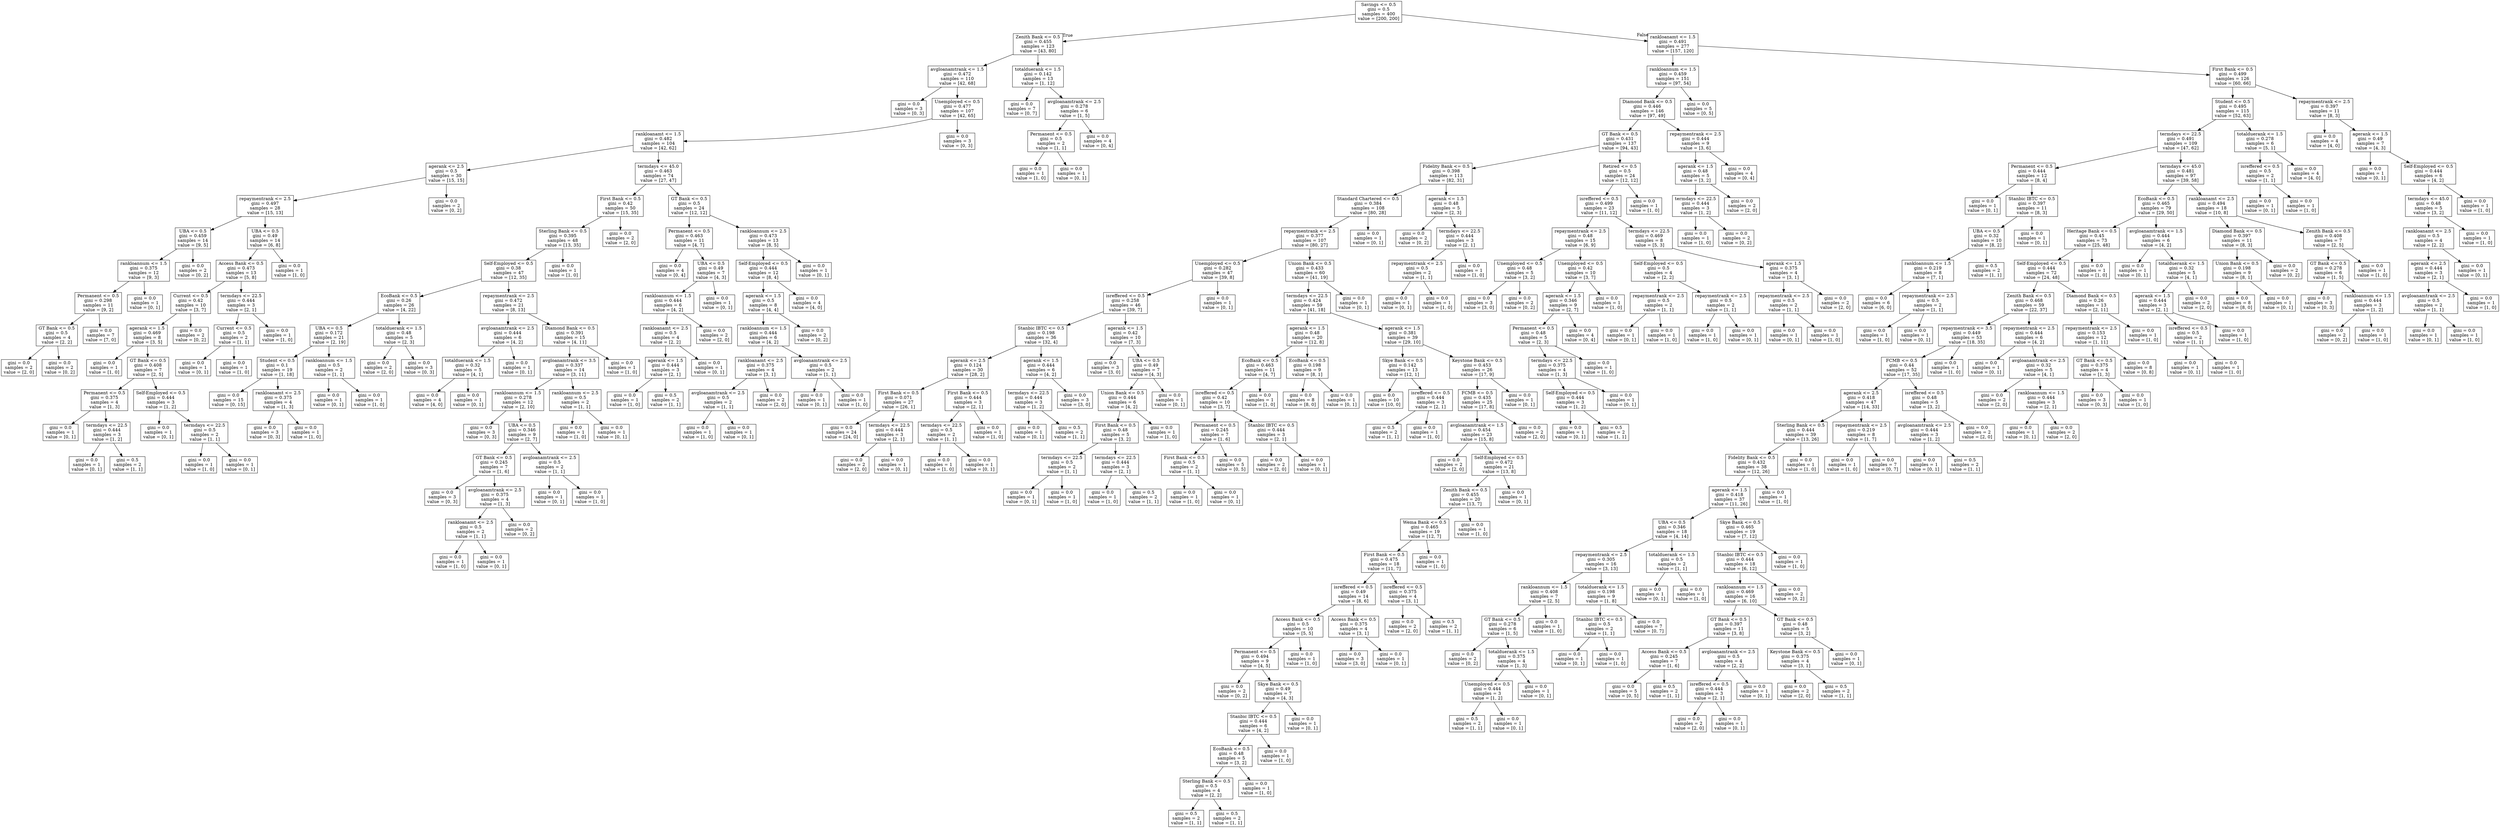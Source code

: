 digraph Tree {
node [shape=box] ;
0 [label="Savings <= 0.5\ngini = 0.5\nsamples = 400\nvalue = [200, 200]"] ;
1 [label="Zenith Bank <= 0.5\ngini = 0.455\nsamples = 123\nvalue = [43, 80]"] ;
0 -> 1 [labeldistance=2.5, labelangle=45, headlabel="True"] ;
2 [label="avgloanamtrank <= 1.5\ngini = 0.472\nsamples = 110\nvalue = [42, 68]"] ;
1 -> 2 ;
3 [label="gini = 0.0\nsamples = 3\nvalue = [0, 3]"] ;
2 -> 3 ;
4 [label="Unemployed <= 0.5\ngini = 0.477\nsamples = 107\nvalue = [42, 65]"] ;
2 -> 4 ;
5 [label="rankloanamt <= 1.5\ngini = 0.482\nsamples = 104\nvalue = [42, 62]"] ;
4 -> 5 ;
6 [label="agerank <= 2.5\ngini = 0.5\nsamples = 30\nvalue = [15, 15]"] ;
5 -> 6 ;
7 [label="repaymentrank <= 2.5\ngini = 0.497\nsamples = 28\nvalue = [15, 13]"] ;
6 -> 7 ;
8 [label="UBA <= 0.5\ngini = 0.459\nsamples = 14\nvalue = [9, 5]"] ;
7 -> 8 ;
9 [label="rankloannum <= 1.5\ngini = 0.375\nsamples = 12\nvalue = [9, 3]"] ;
8 -> 9 ;
10 [label="Permanent <= 0.5\ngini = 0.298\nsamples = 11\nvalue = [9, 2]"] ;
9 -> 10 ;
11 [label="GT Bank <= 0.5\ngini = 0.5\nsamples = 4\nvalue = [2, 2]"] ;
10 -> 11 ;
12 [label="gini = 0.0\nsamples = 2\nvalue = [2, 0]"] ;
11 -> 12 ;
13 [label="gini = 0.0\nsamples = 2\nvalue = [0, 2]"] ;
11 -> 13 ;
14 [label="gini = 0.0\nsamples = 7\nvalue = [7, 0]"] ;
10 -> 14 ;
15 [label="gini = 0.0\nsamples = 1\nvalue = [0, 1]"] ;
9 -> 15 ;
16 [label="gini = 0.0\nsamples = 2\nvalue = [0, 2]"] ;
8 -> 16 ;
17 [label="UBA <= 0.5\ngini = 0.49\nsamples = 14\nvalue = [6, 8]"] ;
7 -> 17 ;
18 [label="Access Bank <= 0.5\ngini = 0.473\nsamples = 13\nvalue = [5, 8]"] ;
17 -> 18 ;
19 [label="Current <= 0.5\ngini = 0.42\nsamples = 10\nvalue = [3, 7]"] ;
18 -> 19 ;
20 [label="agerank <= 1.5\ngini = 0.469\nsamples = 8\nvalue = [3, 5]"] ;
19 -> 20 ;
21 [label="gini = 0.0\nsamples = 1\nvalue = [1, 0]"] ;
20 -> 21 ;
22 [label="GT Bank <= 0.5\ngini = 0.408\nsamples = 7\nvalue = [2, 5]"] ;
20 -> 22 ;
23 [label="Permanent <= 0.5\ngini = 0.375\nsamples = 4\nvalue = [1, 3]"] ;
22 -> 23 ;
24 [label="gini = 0.0\nsamples = 1\nvalue = [0, 1]"] ;
23 -> 24 ;
25 [label="termdays <= 22.5\ngini = 0.444\nsamples = 3\nvalue = [1, 2]"] ;
23 -> 25 ;
26 [label="gini = 0.0\nsamples = 1\nvalue = [0, 1]"] ;
25 -> 26 ;
27 [label="gini = 0.5\nsamples = 2\nvalue = [1, 1]"] ;
25 -> 27 ;
28 [label="Self-Employed <= 0.5\ngini = 0.444\nsamples = 3\nvalue = [1, 2]"] ;
22 -> 28 ;
29 [label="gini = 0.0\nsamples = 1\nvalue = [0, 1]"] ;
28 -> 29 ;
30 [label="termdays <= 22.5\ngini = 0.5\nsamples = 2\nvalue = [1, 1]"] ;
28 -> 30 ;
31 [label="gini = 0.0\nsamples = 1\nvalue = [1, 0]"] ;
30 -> 31 ;
32 [label="gini = 0.0\nsamples = 1\nvalue = [0, 1]"] ;
30 -> 32 ;
33 [label="gini = 0.0\nsamples = 2\nvalue = [0, 2]"] ;
19 -> 33 ;
34 [label="termdays <= 22.5\ngini = 0.444\nsamples = 3\nvalue = [2, 1]"] ;
18 -> 34 ;
35 [label="Current <= 0.5\ngini = 0.5\nsamples = 2\nvalue = [1, 1]"] ;
34 -> 35 ;
36 [label="gini = 0.0\nsamples = 1\nvalue = [0, 1]"] ;
35 -> 36 ;
37 [label="gini = 0.0\nsamples = 1\nvalue = [1, 0]"] ;
35 -> 37 ;
38 [label="gini = 0.0\nsamples = 1\nvalue = [1, 0]"] ;
34 -> 38 ;
39 [label="gini = 0.0\nsamples = 1\nvalue = [1, 0]"] ;
17 -> 39 ;
40 [label="gini = 0.0\nsamples = 2\nvalue = [0, 2]"] ;
6 -> 40 ;
41 [label="termdays <= 45.0\ngini = 0.463\nsamples = 74\nvalue = [27, 47]"] ;
5 -> 41 ;
42 [label="First Bank <= 0.5\ngini = 0.42\nsamples = 50\nvalue = [15, 35]"] ;
41 -> 42 ;
43 [label="Sterling Bank <= 0.5\ngini = 0.395\nsamples = 48\nvalue = [13, 35]"] ;
42 -> 43 ;
44 [label="Self-Employed <= 0.5\ngini = 0.38\nsamples = 47\nvalue = [12, 35]"] ;
43 -> 44 ;
45 [label="EcoBank <= 0.5\ngini = 0.26\nsamples = 26\nvalue = [4, 22]"] ;
44 -> 45 ;
46 [label="UBA <= 0.5\ngini = 0.172\nsamples = 21\nvalue = [2, 19]"] ;
45 -> 46 ;
47 [label="Student <= 0.5\ngini = 0.1\nsamples = 19\nvalue = [1, 18]"] ;
46 -> 47 ;
48 [label="gini = 0.0\nsamples = 15\nvalue = [0, 15]"] ;
47 -> 48 ;
49 [label="rankloanamt <= 2.5\ngini = 0.375\nsamples = 4\nvalue = [1, 3]"] ;
47 -> 49 ;
50 [label="gini = 0.0\nsamples = 3\nvalue = [0, 3]"] ;
49 -> 50 ;
51 [label="gini = 0.0\nsamples = 1\nvalue = [1, 0]"] ;
49 -> 51 ;
52 [label="rankloannum <= 1.5\ngini = 0.5\nsamples = 2\nvalue = [1, 1]"] ;
46 -> 52 ;
53 [label="gini = 0.0\nsamples = 1\nvalue = [0, 1]"] ;
52 -> 53 ;
54 [label="gini = 0.0\nsamples = 1\nvalue = [1, 0]"] ;
52 -> 54 ;
55 [label="totalduerank <= 1.5\ngini = 0.48\nsamples = 5\nvalue = [2, 3]"] ;
45 -> 55 ;
56 [label="gini = 0.0\nsamples = 2\nvalue = [2, 0]"] ;
55 -> 56 ;
57 [label="gini = 0.0\nsamples = 3\nvalue = [0, 3]"] ;
55 -> 57 ;
58 [label="repaymentrank <= 2.5\ngini = 0.472\nsamples = 21\nvalue = [8, 13]"] ;
44 -> 58 ;
59 [label="avgloanamtrank <= 2.5\ngini = 0.444\nsamples = 6\nvalue = [4, 2]"] ;
58 -> 59 ;
60 [label="totalduerank <= 1.5\ngini = 0.32\nsamples = 5\nvalue = [4, 1]"] ;
59 -> 60 ;
61 [label="gini = 0.0\nsamples = 4\nvalue = [4, 0]"] ;
60 -> 61 ;
62 [label="gini = 0.0\nsamples = 1\nvalue = [0, 1]"] ;
60 -> 62 ;
63 [label="gini = 0.0\nsamples = 1\nvalue = [0, 1]"] ;
59 -> 63 ;
64 [label="Diamond Bank <= 0.5\ngini = 0.391\nsamples = 15\nvalue = [4, 11]"] ;
58 -> 64 ;
65 [label="avgloanamtrank <= 3.5\ngini = 0.337\nsamples = 14\nvalue = [3, 11]"] ;
64 -> 65 ;
66 [label="rankloannum <= 1.5\ngini = 0.278\nsamples = 12\nvalue = [2, 10]"] ;
65 -> 66 ;
67 [label="gini = 0.0\nsamples = 3\nvalue = [0, 3]"] ;
66 -> 67 ;
68 [label="UBA <= 0.5\ngini = 0.346\nsamples = 9\nvalue = [2, 7]"] ;
66 -> 68 ;
69 [label="GT Bank <= 0.5\ngini = 0.245\nsamples = 7\nvalue = [1, 6]"] ;
68 -> 69 ;
70 [label="gini = 0.0\nsamples = 3\nvalue = [0, 3]"] ;
69 -> 70 ;
71 [label="avgloanamtrank <= 2.5\ngini = 0.375\nsamples = 4\nvalue = [1, 3]"] ;
69 -> 71 ;
72 [label="rankloanamt <= 2.5\ngini = 0.5\nsamples = 2\nvalue = [1, 1]"] ;
71 -> 72 ;
73 [label="gini = 0.0\nsamples = 1\nvalue = [1, 0]"] ;
72 -> 73 ;
74 [label="gini = 0.0\nsamples = 1\nvalue = [0, 1]"] ;
72 -> 74 ;
75 [label="gini = 0.0\nsamples = 2\nvalue = [0, 2]"] ;
71 -> 75 ;
76 [label="avgloanamtrank <= 2.5\ngini = 0.5\nsamples = 2\nvalue = [1, 1]"] ;
68 -> 76 ;
77 [label="gini = 0.0\nsamples = 1\nvalue = [0, 1]"] ;
76 -> 77 ;
78 [label="gini = 0.0\nsamples = 1\nvalue = [1, 0]"] ;
76 -> 78 ;
79 [label="rankloannum <= 2.5\ngini = 0.5\nsamples = 2\nvalue = [1, 1]"] ;
65 -> 79 ;
80 [label="gini = 0.0\nsamples = 1\nvalue = [1, 0]"] ;
79 -> 80 ;
81 [label="gini = 0.0\nsamples = 1\nvalue = [0, 1]"] ;
79 -> 81 ;
82 [label="gini = 0.0\nsamples = 1\nvalue = [1, 0]"] ;
64 -> 82 ;
83 [label="gini = 0.0\nsamples = 1\nvalue = [1, 0]"] ;
43 -> 83 ;
84 [label="gini = 0.0\nsamples = 2\nvalue = [2, 0]"] ;
42 -> 84 ;
85 [label="GT Bank <= 0.5\ngini = 0.5\nsamples = 24\nvalue = [12, 12]"] ;
41 -> 85 ;
86 [label="Permanent <= 0.5\ngini = 0.463\nsamples = 11\nvalue = [4, 7]"] ;
85 -> 86 ;
87 [label="gini = 0.0\nsamples = 4\nvalue = [0, 4]"] ;
86 -> 87 ;
88 [label="UBA <= 0.5\ngini = 0.49\nsamples = 7\nvalue = [4, 3]"] ;
86 -> 88 ;
89 [label="rankloannum <= 1.5\ngini = 0.444\nsamples = 6\nvalue = [4, 2]"] ;
88 -> 89 ;
90 [label="rankloanamt <= 2.5\ngini = 0.5\nsamples = 4\nvalue = [2, 2]"] ;
89 -> 90 ;
91 [label="agerank <= 1.5\ngini = 0.444\nsamples = 3\nvalue = [2, 1]"] ;
90 -> 91 ;
92 [label="gini = 0.0\nsamples = 1\nvalue = [1, 0]"] ;
91 -> 92 ;
93 [label="gini = 0.5\nsamples = 2\nvalue = [1, 1]"] ;
91 -> 93 ;
94 [label="gini = 0.0\nsamples = 1\nvalue = [0, 1]"] ;
90 -> 94 ;
95 [label="gini = 0.0\nsamples = 2\nvalue = [2, 0]"] ;
89 -> 95 ;
96 [label="gini = 0.0\nsamples = 1\nvalue = [0, 1]"] ;
88 -> 96 ;
97 [label="rankloannum <= 2.5\ngini = 0.473\nsamples = 13\nvalue = [8, 5]"] ;
85 -> 97 ;
98 [label="Self-Employed <= 0.5\ngini = 0.444\nsamples = 12\nvalue = [8, 4]"] ;
97 -> 98 ;
99 [label="agerank <= 1.5\ngini = 0.5\nsamples = 8\nvalue = [4, 4]"] ;
98 -> 99 ;
100 [label="rankloannum <= 1.5\ngini = 0.444\nsamples = 6\nvalue = [4, 2]"] ;
99 -> 100 ;
101 [label="rankloanamt <= 2.5\ngini = 0.375\nsamples = 4\nvalue = [3, 1]"] ;
100 -> 101 ;
102 [label="avgloanamtrank <= 2.5\ngini = 0.5\nsamples = 2\nvalue = [1, 1]"] ;
101 -> 102 ;
103 [label="gini = 0.0\nsamples = 1\nvalue = [1, 0]"] ;
102 -> 103 ;
104 [label="gini = 0.0\nsamples = 1\nvalue = [0, 1]"] ;
102 -> 104 ;
105 [label="gini = 0.0\nsamples = 2\nvalue = [2, 0]"] ;
101 -> 105 ;
106 [label="avgloanamtrank <= 2.5\ngini = 0.5\nsamples = 2\nvalue = [1, 1]"] ;
100 -> 106 ;
107 [label="gini = 0.0\nsamples = 1\nvalue = [0, 1]"] ;
106 -> 107 ;
108 [label="gini = 0.0\nsamples = 1\nvalue = [1, 0]"] ;
106 -> 108 ;
109 [label="gini = 0.0\nsamples = 2\nvalue = [0, 2]"] ;
99 -> 109 ;
110 [label="gini = 0.0\nsamples = 4\nvalue = [4, 0]"] ;
98 -> 110 ;
111 [label="gini = 0.0\nsamples = 1\nvalue = [0, 1]"] ;
97 -> 111 ;
112 [label="gini = 0.0\nsamples = 3\nvalue = [0, 3]"] ;
4 -> 112 ;
113 [label="totalduerank <= 1.5\ngini = 0.142\nsamples = 13\nvalue = [1, 12]"] ;
1 -> 113 ;
114 [label="gini = 0.0\nsamples = 7\nvalue = [0, 7]"] ;
113 -> 114 ;
115 [label="avgloanamtrank <= 2.5\ngini = 0.278\nsamples = 6\nvalue = [1, 5]"] ;
113 -> 115 ;
116 [label="Permanent <= 0.5\ngini = 0.5\nsamples = 2\nvalue = [1, 1]"] ;
115 -> 116 ;
117 [label="gini = 0.0\nsamples = 1\nvalue = [1, 0]"] ;
116 -> 117 ;
118 [label="gini = 0.0\nsamples = 1\nvalue = [0, 1]"] ;
116 -> 118 ;
119 [label="gini = 0.0\nsamples = 4\nvalue = [0, 4]"] ;
115 -> 119 ;
120 [label="rankloanamt <= 1.5\ngini = 0.491\nsamples = 277\nvalue = [157, 120]"] ;
0 -> 120 [labeldistance=2.5, labelangle=-45, headlabel="False"] ;
121 [label="rankloannum <= 1.5\ngini = 0.459\nsamples = 151\nvalue = [97, 54]"] ;
120 -> 121 ;
122 [label="Diamond Bank <= 0.5\ngini = 0.446\nsamples = 146\nvalue = [97, 49]"] ;
121 -> 122 ;
123 [label="GT Bank <= 0.5\ngini = 0.431\nsamples = 137\nvalue = [94, 43]"] ;
122 -> 123 ;
124 [label="Fidelity Bank <= 0.5\ngini = 0.398\nsamples = 113\nvalue = [82, 31]"] ;
123 -> 124 ;
125 [label="Standard Chartered <= 0.5\ngini = 0.384\nsamples = 108\nvalue = [80, 28]"] ;
124 -> 125 ;
126 [label="repaymentrank <= 2.5\ngini = 0.377\nsamples = 107\nvalue = [80, 27]"] ;
125 -> 126 ;
127 [label="Unemployed <= 0.5\ngini = 0.282\nsamples = 47\nvalue = [39, 8]"] ;
126 -> 127 ;
128 [label="isreffered <= 0.5\ngini = 0.258\nsamples = 46\nvalue = [39, 7]"] ;
127 -> 128 ;
129 [label="Stanbic IBTC <= 0.5\ngini = 0.198\nsamples = 36\nvalue = [32, 4]"] ;
128 -> 129 ;
130 [label="agerank <= 2.5\ngini = 0.124\nsamples = 30\nvalue = [28, 2]"] ;
129 -> 130 ;
131 [label="First Bank <= 0.5\ngini = 0.071\nsamples = 27\nvalue = [26, 1]"] ;
130 -> 131 ;
132 [label="gini = 0.0\nsamples = 24\nvalue = [24, 0]"] ;
131 -> 132 ;
133 [label="termdays <= 22.5\ngini = 0.444\nsamples = 3\nvalue = [2, 1]"] ;
131 -> 133 ;
134 [label="gini = 0.0\nsamples = 2\nvalue = [2, 0]"] ;
133 -> 134 ;
135 [label="gini = 0.0\nsamples = 1\nvalue = [0, 1]"] ;
133 -> 135 ;
136 [label="First Bank <= 0.5\ngini = 0.444\nsamples = 3\nvalue = [2, 1]"] ;
130 -> 136 ;
137 [label="termdays <= 22.5\ngini = 0.5\nsamples = 2\nvalue = [1, 1]"] ;
136 -> 137 ;
138 [label="gini = 0.0\nsamples = 1\nvalue = [1, 0]"] ;
137 -> 138 ;
139 [label="gini = 0.0\nsamples = 1\nvalue = [0, 1]"] ;
137 -> 139 ;
140 [label="gini = 0.0\nsamples = 1\nvalue = [1, 0]"] ;
136 -> 140 ;
141 [label="agerank <= 1.5\ngini = 0.444\nsamples = 6\nvalue = [4, 2]"] ;
129 -> 141 ;
142 [label="termdays <= 22.5\ngini = 0.444\nsamples = 3\nvalue = [1, 2]"] ;
141 -> 142 ;
143 [label="gini = 0.0\nsamples = 1\nvalue = [0, 1]"] ;
142 -> 143 ;
144 [label="gini = 0.5\nsamples = 2\nvalue = [1, 1]"] ;
142 -> 144 ;
145 [label="gini = 0.0\nsamples = 3\nvalue = [3, 0]"] ;
141 -> 145 ;
146 [label="agerank <= 1.5\ngini = 0.42\nsamples = 10\nvalue = [7, 3]"] ;
128 -> 146 ;
147 [label="gini = 0.0\nsamples = 3\nvalue = [3, 0]"] ;
146 -> 147 ;
148 [label="UBA <= 0.5\ngini = 0.49\nsamples = 7\nvalue = [4, 3]"] ;
146 -> 148 ;
149 [label="Union Bank <= 0.5\ngini = 0.444\nsamples = 6\nvalue = [4, 2]"] ;
148 -> 149 ;
150 [label="First Bank <= 0.5\ngini = 0.48\nsamples = 5\nvalue = [3, 2]"] ;
149 -> 150 ;
151 [label="termdays <= 22.5\ngini = 0.5\nsamples = 2\nvalue = [1, 1]"] ;
150 -> 151 ;
152 [label="gini = 0.0\nsamples = 1\nvalue = [0, 1]"] ;
151 -> 152 ;
153 [label="gini = 0.0\nsamples = 1\nvalue = [1, 0]"] ;
151 -> 153 ;
154 [label="termdays <= 22.5\ngini = 0.444\nsamples = 3\nvalue = [2, 1]"] ;
150 -> 154 ;
155 [label="gini = 0.0\nsamples = 1\nvalue = [1, 0]"] ;
154 -> 155 ;
156 [label="gini = 0.5\nsamples = 2\nvalue = [1, 1]"] ;
154 -> 156 ;
157 [label="gini = 0.0\nsamples = 1\nvalue = [1, 0]"] ;
149 -> 157 ;
158 [label="gini = 0.0\nsamples = 1\nvalue = [0, 1]"] ;
148 -> 158 ;
159 [label="gini = 0.0\nsamples = 1\nvalue = [0, 1]"] ;
127 -> 159 ;
160 [label="Union Bank <= 0.5\ngini = 0.433\nsamples = 60\nvalue = [41, 19]"] ;
126 -> 160 ;
161 [label="termdays <= 22.5\ngini = 0.424\nsamples = 59\nvalue = [41, 18]"] ;
160 -> 161 ;
162 [label="agerank <= 1.5\ngini = 0.48\nsamples = 20\nvalue = [12, 8]"] ;
161 -> 162 ;
163 [label="EcoBank <= 0.5\ngini = 0.463\nsamples = 11\nvalue = [4, 7]"] ;
162 -> 163 ;
164 [label="isreffered <= 0.5\ngini = 0.42\nsamples = 10\nvalue = [3, 7]"] ;
163 -> 164 ;
165 [label="Permanent <= 0.5\ngini = 0.245\nsamples = 7\nvalue = [1, 6]"] ;
164 -> 165 ;
166 [label="First Bank <= 0.5\ngini = 0.5\nsamples = 2\nvalue = [1, 1]"] ;
165 -> 166 ;
167 [label="gini = 0.0\nsamples = 1\nvalue = [1, 0]"] ;
166 -> 167 ;
168 [label="gini = 0.0\nsamples = 1\nvalue = [0, 1]"] ;
166 -> 168 ;
169 [label="gini = 0.0\nsamples = 5\nvalue = [0, 5]"] ;
165 -> 169 ;
170 [label="Stanbic IBTC <= 0.5\ngini = 0.444\nsamples = 3\nvalue = [2, 1]"] ;
164 -> 170 ;
171 [label="gini = 0.0\nsamples = 2\nvalue = [2, 0]"] ;
170 -> 171 ;
172 [label="gini = 0.0\nsamples = 1\nvalue = [0, 1]"] ;
170 -> 172 ;
173 [label="gini = 0.0\nsamples = 1\nvalue = [1, 0]"] ;
163 -> 173 ;
174 [label="EcoBank <= 0.5\ngini = 0.198\nsamples = 9\nvalue = [8, 1]"] ;
162 -> 174 ;
175 [label="gini = 0.0\nsamples = 8\nvalue = [8, 0]"] ;
174 -> 175 ;
176 [label="gini = 0.0\nsamples = 1\nvalue = [0, 1]"] ;
174 -> 176 ;
177 [label="agerank <= 1.5\ngini = 0.381\nsamples = 39\nvalue = [29, 10]"] ;
161 -> 177 ;
178 [label="Skye Bank <= 0.5\ngini = 0.142\nsamples = 13\nvalue = [12, 1]"] ;
177 -> 178 ;
179 [label="gini = 0.0\nsamples = 10\nvalue = [10, 0]"] ;
178 -> 179 ;
180 [label="isreffered <= 0.5\ngini = 0.444\nsamples = 3\nvalue = [2, 1]"] ;
178 -> 180 ;
181 [label="gini = 0.5\nsamples = 2\nvalue = [1, 1]"] ;
180 -> 181 ;
182 [label="gini = 0.0\nsamples = 1\nvalue = [1, 0]"] ;
180 -> 182 ;
183 [label="Keystone Bank <= 0.5\ngini = 0.453\nsamples = 26\nvalue = [17, 9]"] ;
177 -> 183 ;
184 [label="FCMB <= 0.5\ngini = 0.435\nsamples = 25\nvalue = [17, 8]"] ;
183 -> 184 ;
185 [label="avgloanamtrank <= 1.5\ngini = 0.454\nsamples = 23\nvalue = [15, 8]"] ;
184 -> 185 ;
186 [label="gini = 0.0\nsamples = 2\nvalue = [2, 0]"] ;
185 -> 186 ;
187 [label="Self-Employed <= 0.5\ngini = 0.472\nsamples = 21\nvalue = [13, 8]"] ;
185 -> 187 ;
188 [label="Zenith Bank <= 0.5\ngini = 0.455\nsamples = 20\nvalue = [13, 7]"] ;
187 -> 188 ;
189 [label="Wema Bank <= 0.5\ngini = 0.465\nsamples = 19\nvalue = [12, 7]"] ;
188 -> 189 ;
190 [label="First Bank <= 0.5\ngini = 0.475\nsamples = 18\nvalue = [11, 7]"] ;
189 -> 190 ;
191 [label="isreffered <= 0.5\ngini = 0.49\nsamples = 14\nvalue = [8, 6]"] ;
190 -> 191 ;
192 [label="Access Bank <= 0.5\ngini = 0.5\nsamples = 10\nvalue = [5, 5]"] ;
191 -> 192 ;
193 [label="Permanent <= 0.5\ngini = 0.494\nsamples = 9\nvalue = [4, 5]"] ;
192 -> 193 ;
194 [label="gini = 0.0\nsamples = 2\nvalue = [0, 2]"] ;
193 -> 194 ;
195 [label="Skye Bank <= 0.5\ngini = 0.49\nsamples = 7\nvalue = [4, 3]"] ;
193 -> 195 ;
196 [label="Stanbic IBTC <= 0.5\ngini = 0.444\nsamples = 6\nvalue = [4, 2]"] ;
195 -> 196 ;
197 [label="EcoBank <= 0.5\ngini = 0.48\nsamples = 5\nvalue = [3, 2]"] ;
196 -> 197 ;
198 [label="Sterling Bank <= 0.5\ngini = 0.5\nsamples = 4\nvalue = [2, 2]"] ;
197 -> 198 ;
199 [label="gini = 0.5\nsamples = 2\nvalue = [1, 1]"] ;
198 -> 199 ;
200 [label="gini = 0.5\nsamples = 2\nvalue = [1, 1]"] ;
198 -> 200 ;
201 [label="gini = 0.0\nsamples = 1\nvalue = [1, 0]"] ;
197 -> 201 ;
202 [label="gini = 0.0\nsamples = 1\nvalue = [1, 0]"] ;
196 -> 202 ;
203 [label="gini = 0.0\nsamples = 1\nvalue = [0, 1]"] ;
195 -> 203 ;
204 [label="gini = 0.0\nsamples = 1\nvalue = [1, 0]"] ;
192 -> 204 ;
205 [label="Access Bank <= 0.5\ngini = 0.375\nsamples = 4\nvalue = [3, 1]"] ;
191 -> 205 ;
206 [label="gini = 0.0\nsamples = 3\nvalue = [3, 0]"] ;
205 -> 206 ;
207 [label="gini = 0.0\nsamples = 1\nvalue = [0, 1]"] ;
205 -> 207 ;
208 [label="isreffered <= 0.5\ngini = 0.375\nsamples = 4\nvalue = [3, 1]"] ;
190 -> 208 ;
209 [label="gini = 0.0\nsamples = 2\nvalue = [2, 0]"] ;
208 -> 209 ;
210 [label="gini = 0.5\nsamples = 2\nvalue = [1, 1]"] ;
208 -> 210 ;
211 [label="gini = 0.0\nsamples = 1\nvalue = [1, 0]"] ;
189 -> 211 ;
212 [label="gini = 0.0\nsamples = 1\nvalue = [1, 0]"] ;
188 -> 212 ;
213 [label="gini = 0.0\nsamples = 1\nvalue = [0, 1]"] ;
187 -> 213 ;
214 [label="gini = 0.0\nsamples = 2\nvalue = [2, 0]"] ;
184 -> 214 ;
215 [label="gini = 0.0\nsamples = 1\nvalue = [0, 1]"] ;
183 -> 215 ;
216 [label="gini = 0.0\nsamples = 1\nvalue = [0, 1]"] ;
160 -> 216 ;
217 [label="gini = 0.0\nsamples = 1\nvalue = [0, 1]"] ;
125 -> 217 ;
218 [label="agerank <= 1.5\ngini = 0.48\nsamples = 5\nvalue = [2, 3]"] ;
124 -> 218 ;
219 [label="gini = 0.0\nsamples = 2\nvalue = [0, 2]"] ;
218 -> 219 ;
220 [label="termdays <= 22.5\ngini = 0.444\nsamples = 3\nvalue = [2, 1]"] ;
218 -> 220 ;
221 [label="repaymentrank <= 2.5\ngini = 0.5\nsamples = 2\nvalue = [1, 1]"] ;
220 -> 221 ;
222 [label="gini = 0.0\nsamples = 1\nvalue = [0, 1]"] ;
221 -> 222 ;
223 [label="gini = 0.0\nsamples = 1\nvalue = [1, 0]"] ;
221 -> 223 ;
224 [label="gini = 0.0\nsamples = 1\nvalue = [1, 0]"] ;
220 -> 224 ;
225 [label="Retired <= 0.5\ngini = 0.5\nsamples = 24\nvalue = [12, 12]"] ;
123 -> 225 ;
226 [label="isreffered <= 0.5\ngini = 0.499\nsamples = 23\nvalue = [11, 12]"] ;
225 -> 226 ;
227 [label="repaymentrank <= 2.5\ngini = 0.48\nsamples = 15\nvalue = [6, 9]"] ;
226 -> 227 ;
228 [label="Unemployed <= 0.5\ngini = 0.48\nsamples = 5\nvalue = [3, 2]"] ;
227 -> 228 ;
229 [label="gini = 0.0\nsamples = 3\nvalue = [3, 0]"] ;
228 -> 229 ;
230 [label="gini = 0.0\nsamples = 2\nvalue = [0, 2]"] ;
228 -> 230 ;
231 [label="Unemployed <= 0.5\ngini = 0.42\nsamples = 10\nvalue = [3, 7]"] ;
227 -> 231 ;
232 [label="agerank <= 1.5\ngini = 0.346\nsamples = 9\nvalue = [2, 7]"] ;
231 -> 232 ;
233 [label="Permanent <= 0.5\ngini = 0.48\nsamples = 5\nvalue = [2, 3]"] ;
232 -> 233 ;
234 [label="termdays <= 22.5\ngini = 0.375\nsamples = 4\nvalue = [1, 3]"] ;
233 -> 234 ;
235 [label="Self-Employed <= 0.5\ngini = 0.444\nsamples = 3\nvalue = [1, 2]"] ;
234 -> 235 ;
236 [label="gini = 0.0\nsamples = 1\nvalue = [0, 1]"] ;
235 -> 236 ;
237 [label="gini = 0.5\nsamples = 2\nvalue = [1, 1]"] ;
235 -> 237 ;
238 [label="gini = 0.0\nsamples = 1\nvalue = [0, 1]"] ;
234 -> 238 ;
239 [label="gini = 0.0\nsamples = 1\nvalue = [1, 0]"] ;
233 -> 239 ;
240 [label="gini = 0.0\nsamples = 4\nvalue = [0, 4]"] ;
232 -> 240 ;
241 [label="gini = 0.0\nsamples = 1\nvalue = [1, 0]"] ;
231 -> 241 ;
242 [label="termdays <= 22.5\ngini = 0.469\nsamples = 8\nvalue = [5, 3]"] ;
226 -> 242 ;
243 [label="Self-Employed <= 0.5\ngini = 0.5\nsamples = 4\nvalue = [2, 2]"] ;
242 -> 243 ;
244 [label="repaymentrank <= 2.5\ngini = 0.5\nsamples = 2\nvalue = [1, 1]"] ;
243 -> 244 ;
245 [label="gini = 0.0\nsamples = 1\nvalue = [0, 1]"] ;
244 -> 245 ;
246 [label="gini = 0.0\nsamples = 1\nvalue = [1, 0]"] ;
244 -> 246 ;
247 [label="repaymentrank <= 2.5\ngini = 0.5\nsamples = 2\nvalue = [1, 1]"] ;
243 -> 247 ;
248 [label="gini = 0.0\nsamples = 1\nvalue = [1, 0]"] ;
247 -> 248 ;
249 [label="gini = 0.0\nsamples = 1\nvalue = [0, 1]"] ;
247 -> 249 ;
250 [label="agerank <= 1.5\ngini = 0.375\nsamples = 4\nvalue = [3, 1]"] ;
242 -> 250 ;
251 [label="repaymentrank <= 2.5\ngini = 0.5\nsamples = 2\nvalue = [1, 1]"] ;
250 -> 251 ;
252 [label="gini = 0.0\nsamples = 1\nvalue = [0, 1]"] ;
251 -> 252 ;
253 [label="gini = 0.0\nsamples = 1\nvalue = [1, 0]"] ;
251 -> 253 ;
254 [label="gini = 0.0\nsamples = 2\nvalue = [2, 0]"] ;
250 -> 254 ;
255 [label="gini = 0.0\nsamples = 1\nvalue = [1, 0]"] ;
225 -> 255 ;
256 [label="repaymentrank <= 2.5\ngini = 0.444\nsamples = 9\nvalue = [3, 6]"] ;
122 -> 256 ;
257 [label="agerank <= 1.5\ngini = 0.48\nsamples = 5\nvalue = [3, 2]"] ;
256 -> 257 ;
258 [label="termdays <= 22.5\ngini = 0.444\nsamples = 3\nvalue = [1, 2]"] ;
257 -> 258 ;
259 [label="gini = 0.0\nsamples = 1\nvalue = [1, 0]"] ;
258 -> 259 ;
260 [label="gini = 0.0\nsamples = 2\nvalue = [0, 2]"] ;
258 -> 260 ;
261 [label="gini = 0.0\nsamples = 2\nvalue = [2, 0]"] ;
257 -> 261 ;
262 [label="gini = 0.0\nsamples = 4\nvalue = [0, 4]"] ;
256 -> 262 ;
263 [label="gini = 0.0\nsamples = 5\nvalue = [0, 5]"] ;
121 -> 263 ;
264 [label="First Bank <= 0.5\ngini = 0.499\nsamples = 126\nvalue = [60, 66]"] ;
120 -> 264 ;
265 [label="Student <= 0.5\ngini = 0.495\nsamples = 115\nvalue = [52, 63]"] ;
264 -> 265 ;
266 [label="termdays <= 22.5\ngini = 0.491\nsamples = 109\nvalue = [47, 62]"] ;
265 -> 266 ;
267 [label="Permanent <= 0.5\ngini = 0.444\nsamples = 12\nvalue = [8, 4]"] ;
266 -> 267 ;
268 [label="gini = 0.0\nsamples = 1\nvalue = [0, 1]"] ;
267 -> 268 ;
269 [label="Stanbic IBTC <= 0.5\ngini = 0.397\nsamples = 11\nvalue = [8, 3]"] ;
267 -> 269 ;
270 [label="UBA <= 0.5\ngini = 0.32\nsamples = 10\nvalue = [8, 2]"] ;
269 -> 270 ;
271 [label="rankloannum <= 1.5\ngini = 0.219\nsamples = 8\nvalue = [7, 1]"] ;
270 -> 271 ;
272 [label="gini = 0.0\nsamples = 6\nvalue = [6, 0]"] ;
271 -> 272 ;
273 [label="repaymentrank <= 2.5\ngini = 0.5\nsamples = 2\nvalue = [1, 1]"] ;
271 -> 273 ;
274 [label="gini = 0.0\nsamples = 1\nvalue = [1, 0]"] ;
273 -> 274 ;
275 [label="gini = 0.0\nsamples = 1\nvalue = [0, 1]"] ;
273 -> 275 ;
276 [label="gini = 0.5\nsamples = 2\nvalue = [1, 1]"] ;
270 -> 276 ;
277 [label="gini = 0.0\nsamples = 1\nvalue = [0, 1]"] ;
269 -> 277 ;
278 [label="termdays <= 45.0\ngini = 0.481\nsamples = 97\nvalue = [39, 58]"] ;
266 -> 278 ;
279 [label="EcoBank <= 0.5\ngini = 0.465\nsamples = 79\nvalue = [29, 50]"] ;
278 -> 279 ;
280 [label="Heritage Bank <= 0.5\ngini = 0.45\nsamples = 73\nvalue = [25, 48]"] ;
279 -> 280 ;
281 [label="Self-Employed <= 0.5\ngini = 0.444\nsamples = 72\nvalue = [24, 48]"] ;
280 -> 281 ;
282 [label="Zenith Bank <= 0.5\ngini = 0.468\nsamples = 59\nvalue = [22, 37]"] ;
281 -> 282 ;
283 [label="repaymentrank <= 3.5\ngini = 0.449\nsamples = 53\nvalue = [18, 35]"] ;
282 -> 283 ;
284 [label="FCMB <= 0.5\ngini = 0.44\nsamples = 52\nvalue = [17, 35]"] ;
283 -> 284 ;
285 [label="agerank <= 2.5\ngini = 0.418\nsamples = 47\nvalue = [14, 33]"] ;
284 -> 285 ;
286 [label="Sterling Bank <= 0.5\ngini = 0.444\nsamples = 39\nvalue = [13, 26]"] ;
285 -> 286 ;
287 [label="Fidelity Bank <= 0.5\ngini = 0.432\nsamples = 38\nvalue = [12, 26]"] ;
286 -> 287 ;
288 [label="agerank <= 1.5\ngini = 0.418\nsamples = 37\nvalue = [11, 26]"] ;
287 -> 288 ;
289 [label="UBA <= 0.5\ngini = 0.346\nsamples = 18\nvalue = [4, 14]"] ;
288 -> 289 ;
290 [label="repaymentrank <= 2.5\ngini = 0.305\nsamples = 16\nvalue = [3, 13]"] ;
289 -> 290 ;
291 [label="rankloannum <= 1.5\ngini = 0.408\nsamples = 7\nvalue = [2, 5]"] ;
290 -> 291 ;
292 [label="GT Bank <= 0.5\ngini = 0.278\nsamples = 6\nvalue = [1, 5]"] ;
291 -> 292 ;
293 [label="gini = 0.0\nsamples = 2\nvalue = [0, 2]"] ;
292 -> 293 ;
294 [label="totalduerank <= 1.5\ngini = 0.375\nsamples = 4\nvalue = [1, 3]"] ;
292 -> 294 ;
295 [label="Unemployed <= 0.5\ngini = 0.444\nsamples = 3\nvalue = [1, 2]"] ;
294 -> 295 ;
296 [label="gini = 0.5\nsamples = 2\nvalue = [1, 1]"] ;
295 -> 296 ;
297 [label="gini = 0.0\nsamples = 1\nvalue = [0, 1]"] ;
295 -> 297 ;
298 [label="gini = 0.0\nsamples = 1\nvalue = [0, 1]"] ;
294 -> 298 ;
299 [label="gini = 0.0\nsamples = 1\nvalue = [1, 0]"] ;
291 -> 299 ;
300 [label="totalduerank <= 1.5\ngini = 0.198\nsamples = 9\nvalue = [1, 8]"] ;
290 -> 300 ;
301 [label="Stanbic IBTC <= 0.5\ngini = 0.5\nsamples = 2\nvalue = [1, 1]"] ;
300 -> 301 ;
302 [label="gini = 0.0\nsamples = 1\nvalue = [0, 1]"] ;
301 -> 302 ;
303 [label="gini = 0.0\nsamples = 1\nvalue = [1, 0]"] ;
301 -> 303 ;
304 [label="gini = 0.0\nsamples = 7\nvalue = [0, 7]"] ;
300 -> 304 ;
305 [label="totalduerank <= 1.5\ngini = 0.5\nsamples = 2\nvalue = [1, 1]"] ;
289 -> 305 ;
306 [label="gini = 0.0\nsamples = 1\nvalue = [0, 1]"] ;
305 -> 306 ;
307 [label="gini = 0.0\nsamples = 1\nvalue = [1, 0]"] ;
305 -> 307 ;
308 [label="Skye Bank <= 0.5\ngini = 0.465\nsamples = 19\nvalue = [7, 12]"] ;
288 -> 308 ;
309 [label="Stanbic IBTC <= 0.5\ngini = 0.444\nsamples = 18\nvalue = [6, 12]"] ;
308 -> 309 ;
310 [label="rankloannum <= 1.5\ngini = 0.469\nsamples = 16\nvalue = [6, 10]"] ;
309 -> 310 ;
311 [label="GT Bank <= 0.5\ngini = 0.397\nsamples = 11\nvalue = [3, 8]"] ;
310 -> 311 ;
312 [label="Access Bank <= 0.5\ngini = 0.245\nsamples = 7\nvalue = [1, 6]"] ;
311 -> 312 ;
313 [label="gini = 0.0\nsamples = 5\nvalue = [0, 5]"] ;
312 -> 313 ;
314 [label="gini = 0.5\nsamples = 2\nvalue = [1, 1]"] ;
312 -> 314 ;
315 [label="avgloanamtrank <= 2.5\ngini = 0.5\nsamples = 4\nvalue = [2, 2]"] ;
311 -> 315 ;
316 [label="isreffered <= 0.5\ngini = 0.444\nsamples = 3\nvalue = [2, 1]"] ;
315 -> 316 ;
317 [label="gini = 0.0\nsamples = 2\nvalue = [2, 0]"] ;
316 -> 317 ;
318 [label="gini = 0.0\nsamples = 1\nvalue = [0, 1]"] ;
316 -> 318 ;
319 [label="gini = 0.0\nsamples = 1\nvalue = [0, 1]"] ;
315 -> 319 ;
320 [label="GT Bank <= 0.5\ngini = 0.48\nsamples = 5\nvalue = [3, 2]"] ;
310 -> 320 ;
321 [label="Keystone Bank <= 0.5\ngini = 0.375\nsamples = 4\nvalue = [3, 1]"] ;
320 -> 321 ;
322 [label="gini = 0.0\nsamples = 2\nvalue = [2, 0]"] ;
321 -> 322 ;
323 [label="gini = 0.5\nsamples = 2\nvalue = [1, 1]"] ;
321 -> 323 ;
324 [label="gini = 0.0\nsamples = 1\nvalue = [0, 1]"] ;
320 -> 324 ;
325 [label="gini = 0.0\nsamples = 2\nvalue = [0, 2]"] ;
309 -> 325 ;
326 [label="gini = 0.0\nsamples = 1\nvalue = [1, 0]"] ;
308 -> 326 ;
327 [label="gini = 0.0\nsamples = 1\nvalue = [1, 0]"] ;
287 -> 327 ;
328 [label="gini = 0.0\nsamples = 1\nvalue = [1, 0]"] ;
286 -> 328 ;
329 [label="repaymentrank <= 2.5\ngini = 0.219\nsamples = 8\nvalue = [1, 7]"] ;
285 -> 329 ;
330 [label="gini = 0.0\nsamples = 1\nvalue = [1, 0]"] ;
329 -> 330 ;
331 [label="gini = 0.0\nsamples = 7\nvalue = [0, 7]"] ;
329 -> 331 ;
332 [label="isreffered <= 0.5\ngini = 0.48\nsamples = 5\nvalue = [3, 2]"] ;
284 -> 332 ;
333 [label="avgloanamtrank <= 2.5\ngini = 0.444\nsamples = 3\nvalue = [1, 2]"] ;
332 -> 333 ;
334 [label="gini = 0.0\nsamples = 1\nvalue = [0, 1]"] ;
333 -> 334 ;
335 [label="gini = 0.5\nsamples = 2\nvalue = [1, 1]"] ;
333 -> 335 ;
336 [label="gini = 0.0\nsamples = 2\nvalue = [2, 0]"] ;
332 -> 336 ;
337 [label="gini = 0.0\nsamples = 1\nvalue = [1, 0]"] ;
283 -> 337 ;
338 [label="repaymentrank <= 2.5\ngini = 0.444\nsamples = 6\nvalue = [4, 2]"] ;
282 -> 338 ;
339 [label="gini = 0.0\nsamples = 1\nvalue = [0, 1]"] ;
338 -> 339 ;
340 [label="avgloanamtrank <= 2.5\ngini = 0.32\nsamples = 5\nvalue = [4, 1]"] ;
338 -> 340 ;
341 [label="gini = 0.0\nsamples = 2\nvalue = [2, 0]"] ;
340 -> 341 ;
342 [label="rankloannum <= 1.5\ngini = 0.444\nsamples = 3\nvalue = [2, 1]"] ;
340 -> 342 ;
343 [label="gini = 0.0\nsamples = 1\nvalue = [0, 1]"] ;
342 -> 343 ;
344 [label="gini = 0.0\nsamples = 2\nvalue = [2, 0]"] ;
342 -> 344 ;
345 [label="Diamond Bank <= 0.5\ngini = 0.26\nsamples = 13\nvalue = [2, 11]"] ;
281 -> 345 ;
346 [label="repaymentrank <= 2.5\ngini = 0.153\nsamples = 12\nvalue = [1, 11]"] ;
345 -> 346 ;
347 [label="GT Bank <= 0.5\ngini = 0.375\nsamples = 4\nvalue = [1, 3]"] ;
346 -> 347 ;
348 [label="gini = 0.0\nsamples = 3\nvalue = [0, 3]"] ;
347 -> 348 ;
349 [label="gini = 0.0\nsamples = 1\nvalue = [1, 0]"] ;
347 -> 349 ;
350 [label="gini = 0.0\nsamples = 8\nvalue = [0, 8]"] ;
346 -> 350 ;
351 [label="gini = 0.0\nsamples = 1\nvalue = [1, 0]"] ;
345 -> 351 ;
352 [label="gini = 0.0\nsamples = 1\nvalue = [1, 0]"] ;
280 -> 352 ;
353 [label="avgloanamtrank <= 1.5\ngini = 0.444\nsamples = 6\nvalue = [4, 2]"] ;
279 -> 353 ;
354 [label="gini = 0.0\nsamples = 1\nvalue = [0, 1]"] ;
353 -> 354 ;
355 [label="totalduerank <= 1.5\ngini = 0.32\nsamples = 5\nvalue = [4, 1]"] ;
353 -> 355 ;
356 [label="agerank <= 1.5\ngini = 0.444\nsamples = 3\nvalue = [2, 1]"] ;
355 -> 356 ;
357 [label="isreffered <= 0.5\ngini = 0.5\nsamples = 2\nvalue = [1, 1]"] ;
356 -> 357 ;
358 [label="gini = 0.0\nsamples = 1\nvalue = [0, 1]"] ;
357 -> 358 ;
359 [label="gini = 0.0\nsamples = 1\nvalue = [1, 0]"] ;
357 -> 359 ;
360 [label="gini = 0.0\nsamples = 1\nvalue = [1, 0]"] ;
356 -> 360 ;
361 [label="gini = 0.0\nsamples = 2\nvalue = [2, 0]"] ;
355 -> 361 ;
362 [label="rankloanamt <= 2.5\ngini = 0.494\nsamples = 18\nvalue = [10, 8]"] ;
278 -> 362 ;
363 [label="Diamond Bank <= 0.5\ngini = 0.397\nsamples = 11\nvalue = [8, 3]"] ;
362 -> 363 ;
364 [label="Union Bank <= 0.5\ngini = 0.198\nsamples = 9\nvalue = [8, 1]"] ;
363 -> 364 ;
365 [label="gini = 0.0\nsamples = 8\nvalue = [8, 0]"] ;
364 -> 365 ;
366 [label="gini = 0.0\nsamples = 1\nvalue = [0, 1]"] ;
364 -> 366 ;
367 [label="gini = 0.0\nsamples = 2\nvalue = [0, 2]"] ;
363 -> 367 ;
368 [label="Zenith Bank <= 0.5\ngini = 0.408\nsamples = 7\nvalue = [2, 5]"] ;
362 -> 368 ;
369 [label="GT Bank <= 0.5\ngini = 0.278\nsamples = 6\nvalue = [1, 5]"] ;
368 -> 369 ;
370 [label="gini = 0.0\nsamples = 3\nvalue = [0, 3]"] ;
369 -> 370 ;
371 [label="rankloannum <= 1.5\ngini = 0.444\nsamples = 3\nvalue = [1, 2]"] ;
369 -> 371 ;
372 [label="gini = 0.0\nsamples = 2\nvalue = [0, 2]"] ;
371 -> 372 ;
373 [label="gini = 0.0\nsamples = 1\nvalue = [1, 0]"] ;
371 -> 373 ;
374 [label="gini = 0.0\nsamples = 1\nvalue = [1, 0]"] ;
368 -> 374 ;
375 [label="totalduerank <= 1.5\ngini = 0.278\nsamples = 6\nvalue = [5, 1]"] ;
265 -> 375 ;
376 [label="isreffered <= 0.5\ngini = 0.5\nsamples = 2\nvalue = [1, 1]"] ;
375 -> 376 ;
377 [label="gini = 0.0\nsamples = 1\nvalue = [0, 1]"] ;
376 -> 377 ;
378 [label="gini = 0.0\nsamples = 1\nvalue = [1, 0]"] ;
376 -> 378 ;
379 [label="gini = 0.0\nsamples = 4\nvalue = [4, 0]"] ;
375 -> 379 ;
380 [label="repaymentrank <= 2.5\ngini = 0.397\nsamples = 11\nvalue = [8, 3]"] ;
264 -> 380 ;
381 [label="gini = 0.0\nsamples = 4\nvalue = [4, 0]"] ;
380 -> 381 ;
382 [label="agerank <= 1.5\ngini = 0.49\nsamples = 7\nvalue = [4, 3]"] ;
380 -> 382 ;
383 [label="gini = 0.0\nsamples = 1\nvalue = [0, 1]"] ;
382 -> 383 ;
384 [label="Self-Employed <= 0.5\ngini = 0.444\nsamples = 6\nvalue = [4, 2]"] ;
382 -> 384 ;
385 [label="termdays <= 45.0\ngini = 0.48\nsamples = 5\nvalue = [3, 2]"] ;
384 -> 385 ;
386 [label="rankloanamt <= 2.5\ngini = 0.5\nsamples = 4\nvalue = [2, 2]"] ;
385 -> 386 ;
387 [label="agerank <= 2.5\ngini = 0.444\nsamples = 3\nvalue = [2, 1]"] ;
386 -> 387 ;
388 [label="avgloanamtrank <= 2.5\ngini = 0.5\nsamples = 2\nvalue = [1, 1]"] ;
387 -> 388 ;
389 [label="gini = 0.0\nsamples = 1\nvalue = [0, 1]"] ;
388 -> 389 ;
390 [label="gini = 0.0\nsamples = 1\nvalue = [1, 0]"] ;
388 -> 390 ;
391 [label="gini = 0.0\nsamples = 1\nvalue = [1, 0]"] ;
387 -> 391 ;
392 [label="gini = 0.0\nsamples = 1\nvalue = [0, 1]"] ;
386 -> 392 ;
393 [label="gini = 0.0\nsamples = 1\nvalue = [1, 0]"] ;
385 -> 393 ;
394 [label="gini = 0.0\nsamples = 1\nvalue = [1, 0]"] ;
384 -> 394 ;
}